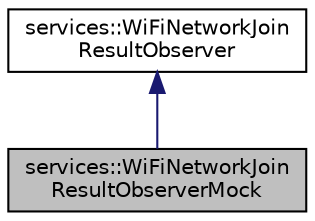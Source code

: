 digraph "services::WiFiNetworkJoinResultObserverMock"
{
 // INTERACTIVE_SVG=YES
  edge [fontname="Helvetica",fontsize="10",labelfontname="Helvetica",labelfontsize="10"];
  node [fontname="Helvetica",fontsize="10",shape=record];
  Node0 [label="services::WiFiNetworkJoin\lResultObserverMock",height=0.2,width=0.4,color="black", fillcolor="grey75", style="filled", fontcolor="black"];
  Node1 -> Node0 [dir="back",color="midnightblue",fontsize="10",style="solid",fontname="Helvetica"];
  Node1 [label="services::WiFiNetworkJoin\lResultObserver",height=0.2,width=0.4,color="black", fillcolor="white", style="filled",URL="$d7/d3f/classservices_1_1_wi_fi_network_join_result_observer.html"];
}
